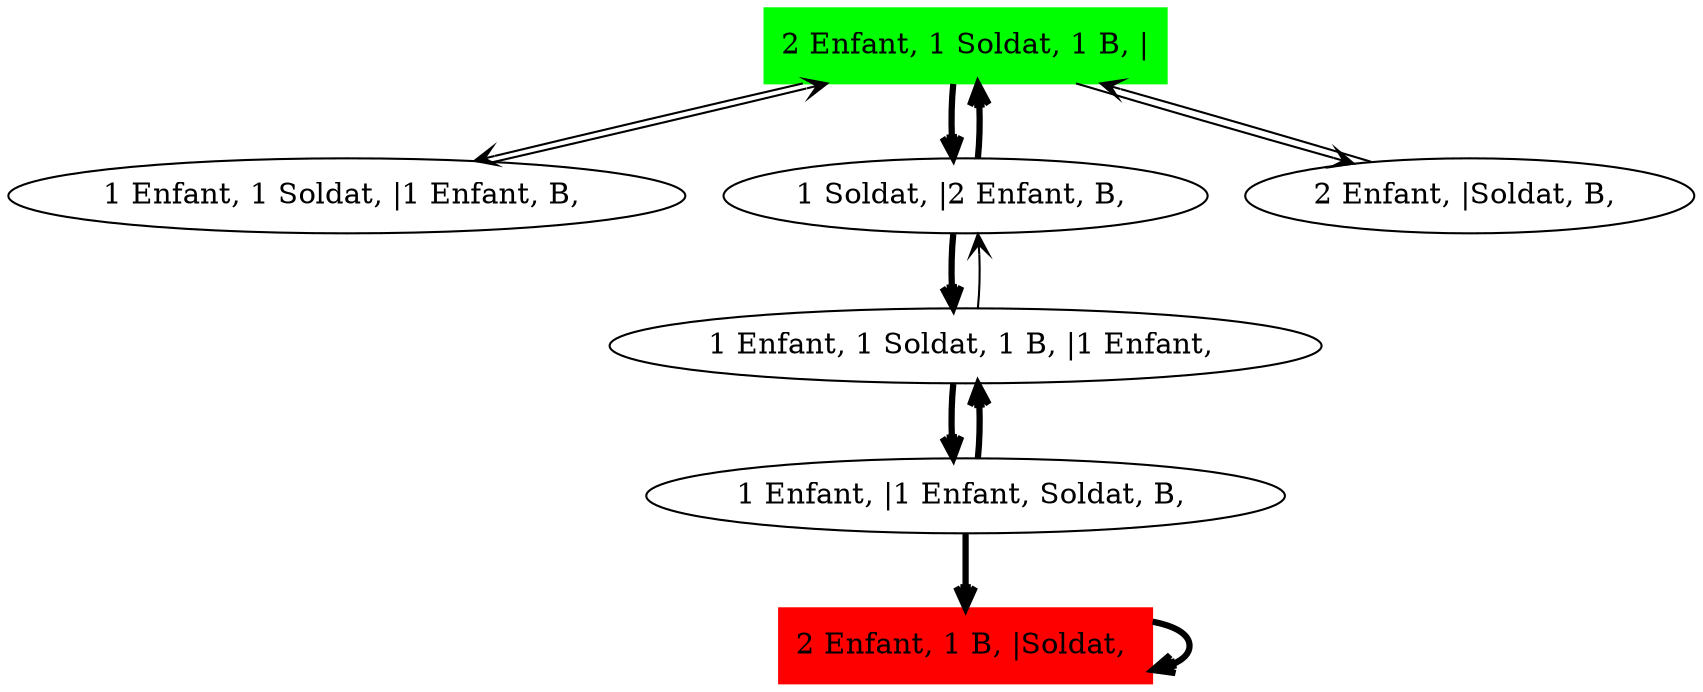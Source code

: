 digraph Soldat_Sol_ {
	initial [label="2 Enfant, 1 Soldat, 1 B, |" color=green shape=box style=filled]
	final [label="2 Enfant, 1 B, |Soldat, " color=red shape=box style=filled]
	initial -> "1 Enfant, 1 Soldat, |1 Enfant, B, " [arrowhead=open]
	initial -> "1 Soldat, |2 Enfant, B, " [arrowhead=open penwidth=3]
	initial -> "2 Enfant, |Soldat, B, " [arrowhead=open]
	"2 Enfant, |Soldat, B, " -> initial [arrowhead=open]
	"1 Soldat, |2 Enfant, B, " -> "1 Enfant, 1 Soldat, 1 B, |1 Enfant, " [arrowhead=open penwidth=3]
	"1 Soldat, |2 Enfant, B, " -> initial [arrowhead=open penwidth=3]
	"1 Enfant, 1 Soldat, 1 B, |1 Enfant, " -> "1 Soldat, |2 Enfant, B, " [arrowhead=open]
	"1 Enfant, 1 Soldat, 1 B, |1 Enfant, " -> "1 Enfant, |1 Enfant, Soldat, B, " [arrowhead=open penwidth=3]
	"1 Enfant, |1 Enfant, Soldat, B, " -> final [arrowhead=open penwidth=3]
	"1 Enfant, |1 Enfant, Soldat, B, " -> "1 Enfant, 1 Soldat, 1 B, |1 Enfant, " [arrowhead=open penwidth=3]
	final -> final [arrowhead=open penwidth=3]
	"1 Enfant, 1 Soldat, |1 Enfant, B, " -> initial [arrowhead=open]
}
